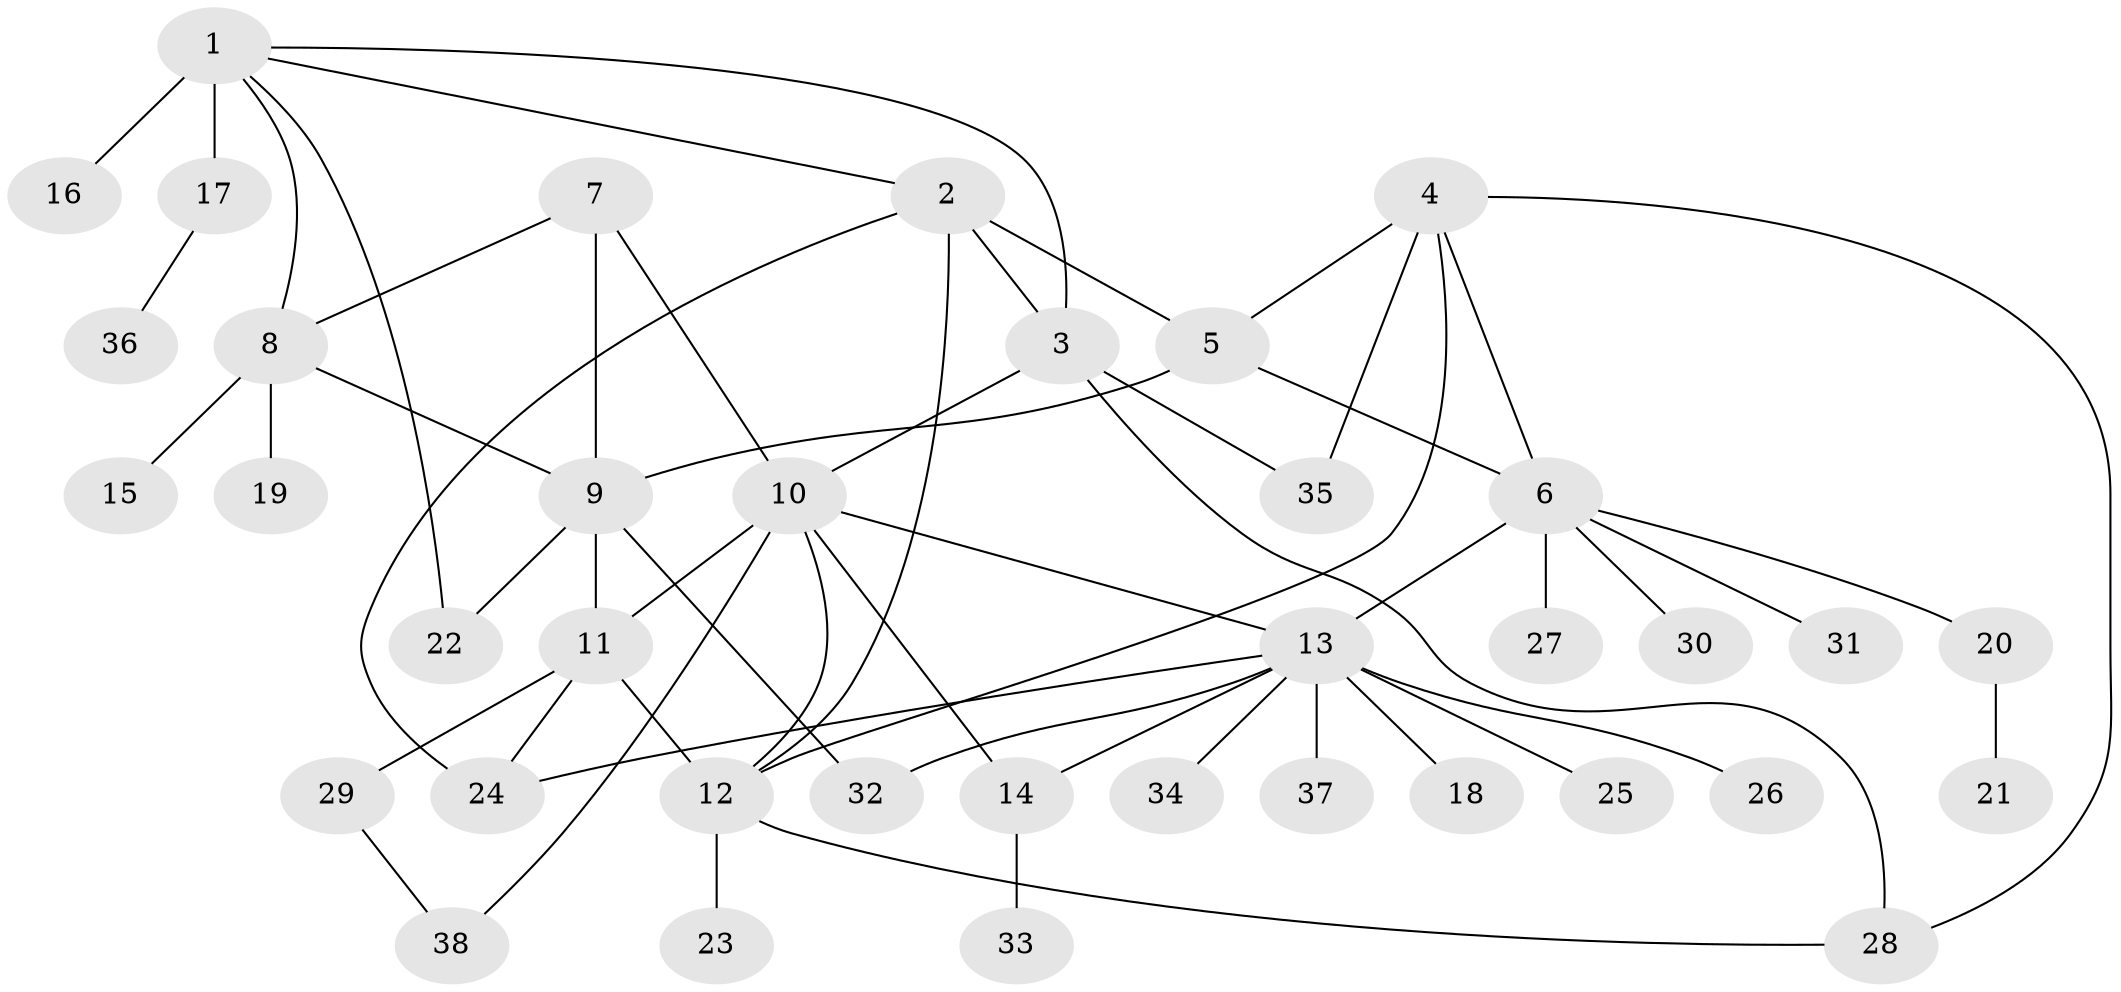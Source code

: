 // original degree distribution, {10: 0.0136986301369863, 8: 0.0273972602739726, 7: 0.0547945205479452, 6: 0.0410958904109589, 4: 0.0684931506849315, 2: 0.1917808219178082, 11: 0.0136986301369863, 1: 0.5342465753424658, 3: 0.0547945205479452}
// Generated by graph-tools (version 1.1) at 2025/37/03/09/25 02:37:21]
// undirected, 38 vertices, 56 edges
graph export_dot {
graph [start="1"]
  node [color=gray90,style=filled];
  1;
  2;
  3;
  4;
  5;
  6;
  7;
  8;
  9;
  10;
  11;
  12;
  13;
  14;
  15;
  16;
  17;
  18;
  19;
  20;
  21;
  22;
  23;
  24;
  25;
  26;
  27;
  28;
  29;
  30;
  31;
  32;
  33;
  34;
  35;
  36;
  37;
  38;
  1 -- 2 [weight=1.0];
  1 -- 3 [weight=1.0];
  1 -- 8 [weight=1.0];
  1 -- 16 [weight=4.0];
  1 -- 17 [weight=1.0];
  1 -- 22 [weight=1.0];
  2 -- 3 [weight=1.0];
  2 -- 5 [weight=3.0];
  2 -- 12 [weight=1.0];
  2 -- 24 [weight=1.0];
  3 -- 10 [weight=1.0];
  3 -- 28 [weight=2.0];
  3 -- 35 [weight=1.0];
  4 -- 5 [weight=1.0];
  4 -- 6 [weight=1.0];
  4 -- 12 [weight=1.0];
  4 -- 28 [weight=1.0];
  4 -- 35 [weight=1.0];
  5 -- 6 [weight=1.0];
  5 -- 9 [weight=1.0];
  6 -- 13 [weight=1.0];
  6 -- 20 [weight=1.0];
  6 -- 27 [weight=3.0];
  6 -- 30 [weight=1.0];
  6 -- 31 [weight=1.0];
  7 -- 8 [weight=1.0];
  7 -- 9 [weight=1.0];
  7 -- 10 [weight=1.0];
  8 -- 9 [weight=1.0];
  8 -- 15 [weight=1.0];
  8 -- 19 [weight=1.0];
  9 -- 11 [weight=1.0];
  9 -- 22 [weight=1.0];
  9 -- 32 [weight=1.0];
  10 -- 11 [weight=3.0];
  10 -- 12 [weight=1.0];
  10 -- 13 [weight=1.0];
  10 -- 14 [weight=1.0];
  10 -- 38 [weight=1.0];
  11 -- 12 [weight=1.0];
  11 -- 24 [weight=1.0];
  11 -- 29 [weight=1.0];
  12 -- 23 [weight=1.0];
  12 -- 28 [weight=1.0];
  13 -- 14 [weight=1.0];
  13 -- 18 [weight=1.0];
  13 -- 24 [weight=1.0];
  13 -- 25 [weight=1.0];
  13 -- 26 [weight=1.0];
  13 -- 32 [weight=1.0];
  13 -- 34 [weight=1.0];
  13 -- 37 [weight=1.0];
  14 -- 33 [weight=1.0];
  17 -- 36 [weight=2.0];
  20 -- 21 [weight=1.0];
  29 -- 38 [weight=1.0];
}
